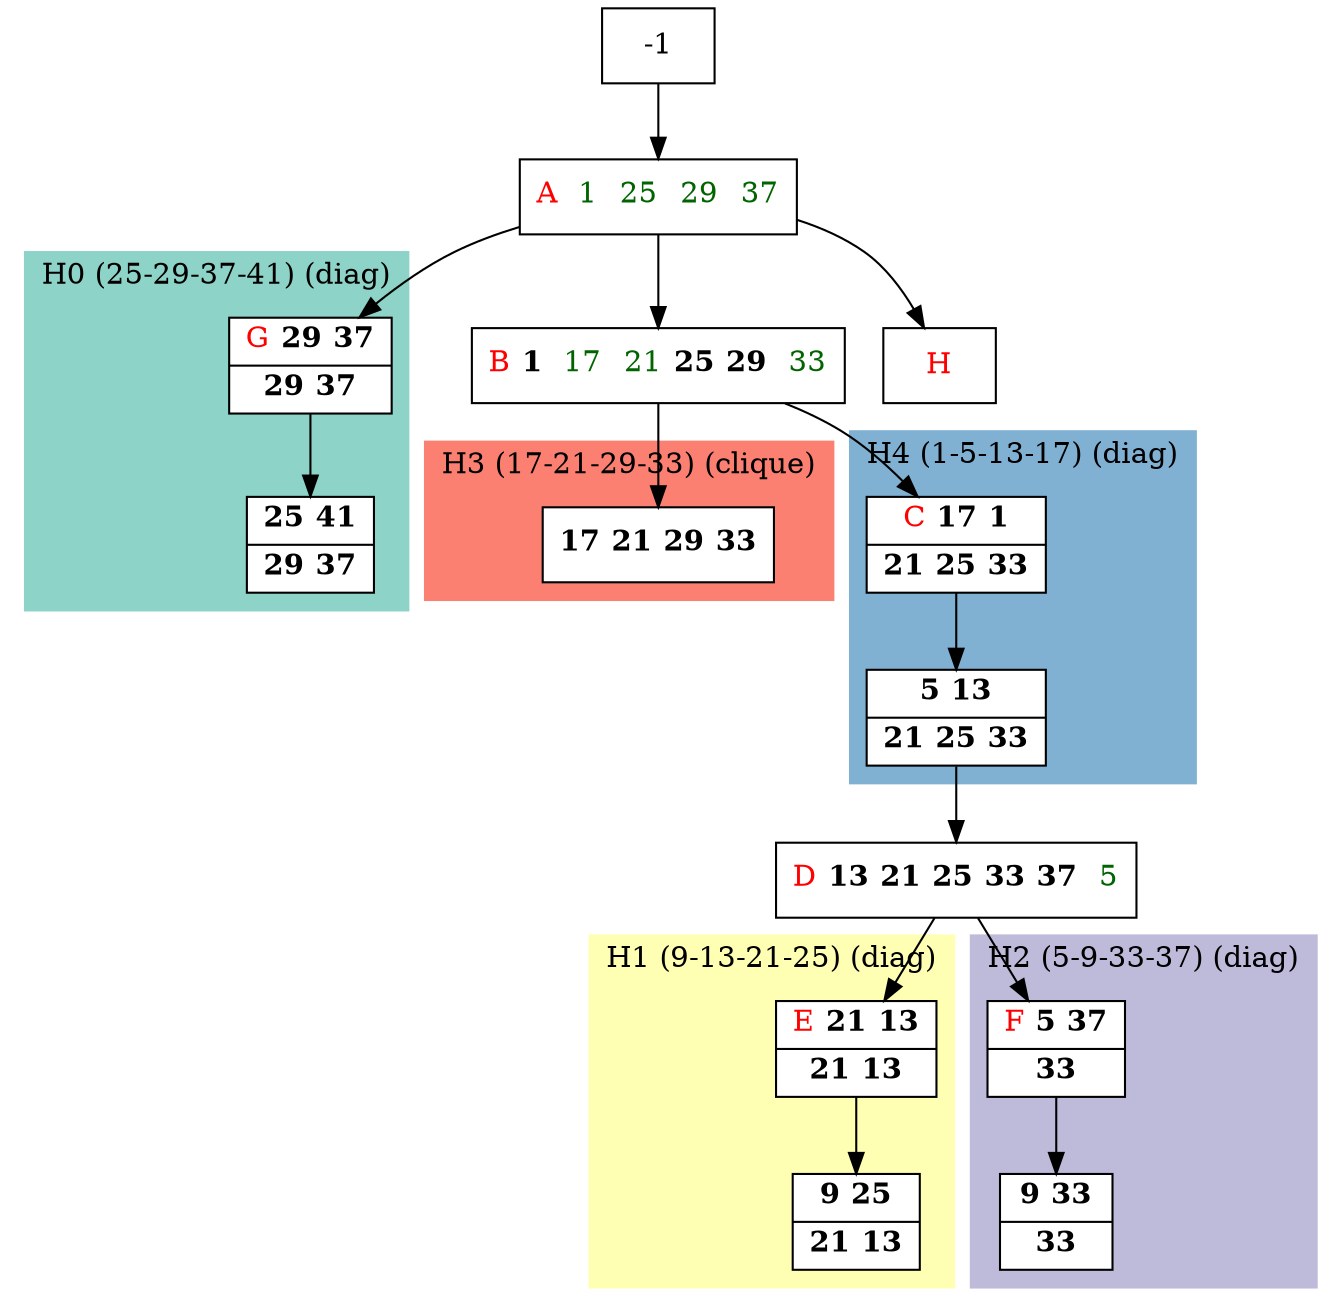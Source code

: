 digraph G {
    node [shape=box];
    subgraph cluster0 {
        node [style=filled,fillcolor=white];
        labeljust="l";
        style=filled;
        color="#8DD3C7";
        H0_0 -> H0_5;
        label="H0 (25-29-37-41) (diag)";
    }
    subgraph cluster1 {
        node [style=filled,fillcolor=white];
        labeljust="l";
        style=filled;
        color="#FFFFB3";
        H1_0 -> H1_5;
        label="H1 (9-13-21-25) (diag)";
    }
    subgraph cluster2 {
        node [style=filled,fillcolor=white];
        labeljust="l";
        style=filled;
        color="#BEBADA";
        H2_0 -> H2_5;
        label="H2 (5-9-33-37) (diag)";
    }
    subgraph cluster3 {
        node [style=filled,fillcolor=white];
        labeljust="l";
        style=filled;
        color="#FB8072";
        H3_0;
        label="H3 (17-21-29-33) (clique)";
    }
    subgraph cluster4 {
        node [style=filled,fillcolor=white];
        labeljust="l";
        style=filled;
        color="#80B1D3";
        H4_0 -> H4_7;
        label="H4 (1-5-13-17) (diag)";
    }
     31 [shape=record,label= <{  <FONT COLOR="RED">A</FONT>  <FONT COLOR="DARKGREEN">1</FONT>  <FONT COLOR="DARKGREEN">25</FONT>  <FONT COLOR="DARKGREEN">29</FONT>  <FONT COLOR="DARKGREEN">37</FONT>}> ];
     -1  ->  31;
     1 [shape=record,label= <{  <FONT COLOR="RED">B</FONT> <b>1</b>  <FONT COLOR="DARKGREEN">17</FONT>  <FONT COLOR="DARKGREEN">21</FONT> <b>25</b> <b>29</b>  <FONT COLOR="DARKGREEN">33</FONT>}> ];
     31  ->  1;
     H4_0 [shape=record,label= <{  <FONT COLOR="RED">C</FONT> <b>17</b> <b>1</b>|  <b>21</b> <b>25</b> <b>33</b>}> ];
     1  ->  H4_0;
     H4_7 [shape=record,label= <{ <b>5</b> <b>13</b>|  <b>21</b> <b>25</b> <b>33</b>}> ];
     6 [shape=record,label= <{  <FONT COLOR="RED">D</FONT> <b>13</b> <b>21</b> <b>25</b> <b>33</b> <b>37</b>  <FONT COLOR="DARKGREEN">5</FONT>}> ];
     H4_7  ->  6;
     H1_0 [shape=record,label= <{  <FONT COLOR="RED">E</FONT> <b>21</b> <b>13</b>|  <b>21</b> <b>13</b>}> ];
     6  ->  H1_0;
     H1_5 [shape=record,label= <{ <b>9</b> <b>25</b>|  <b>21</b> <b>13</b>}> ];
     H2_0 [shape=record,label= <{  <FONT COLOR="RED">F</FONT> <b>5</b> <b>37</b>|  <b>33</b>}> ];
     6  ->  H2_0;
     H2_5 [shape=record,label= <{ <b>9</b> <b>33</b>|  <b>33</b>}> ];
     H3_0 [shape=record,label= <{ <b>17</b> <b>21</b> <b>29</b> <b>33</b>}> ];
     1  ->  H3_0;
     H0_0 [shape=record,label= <{  <FONT COLOR="RED">G</FONT> <b>29</b> <b>37</b>|  <b>29</b> <b>37</b>}> ];
     31  ->  H0_0;
     H0_5 [shape=record,label= <{ <b>25</b> <b>41</b>|  <b>29</b> <b>37</b>}> ];
     _1 [shape=record,label= <{  <FONT COLOR="RED">H</FONT>}> ];
     31  ->  _1;
}
